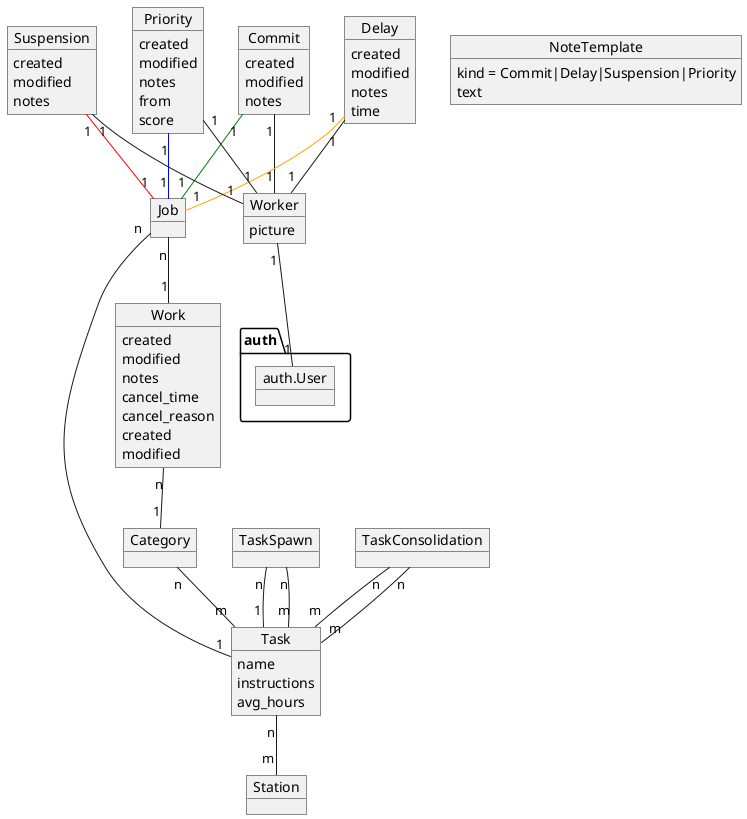 @startuml

/'

Each time the workshop receives a new order, each single item to be created is
stored as a `Work` in the Iris site.

Works track creation and modification times, can have notes and can be
cancelled.

'/

object Work

Work : created
Work : modified
Work : notes
Work : cancel_time
Work : cancel_reason

/'

Each work will be part of a `Category`. Categories will map each work to a set
of tasks (`Task` objects).

Each task has individual `instructions` and a simple `name`.

When a new work is created, the category is checked and an appropriate set of
jobs are created (`Job` objects). Each of this jobs, when completed, will span
extra works according to another model called `TaskSpawn`. Also, some tasks
will be spawned when a set of tasks for the same line are completed (only when
they are all completed). This tasks depending on sets of tasks are kept in the
model `TaskConsolidation`.

'/

object Category

Work "n" -- "1" Category

object Task

Category "n" -- "m" Task

Task : name
Task : instructions

object Job

Job "n" -- "1" Task
Job "n" -- "1" Work

object TaskSpawn
object TaskConsolidation

TaskSpawn "n" -- "1" Task
TaskSpawn "n" -- "m" Task
TaskConsolidation "n" -- "m" Task
TaskConsolidation "n" -- "m" Task

/'

The items in the models `Task`, `Category`, `TaskSpawn` and `TaskConsolidation`
represent trees of works needed to consider an order fulfilled.

The works can be completed by any worker, identified in the model `Worker` and
connected to an Django `User`. The works are marked as completed creating a new
item in another model called `Commit`.

Worker can have a picture to ease visual identification in the site views.

'/

object Worker
object auth.User

Worker "1" -- "1" auth.User

Worker : picture

object Commit

Commit "1" -[#green]- "1" Job
Commit "1" -- "1" Worker

/'

The items in `Work` and `Commit` are timestamped to keep track of the amount of
time needed by each item in an Order and offer proper estimations and reports.
For the estimations, information about average times needed per task will be
recorded in the `Task` model. The commits also have `notes`.

'/

Work : created
Work : modified
Commit : created
Commit : modified
Commit : notes
Task : avg_hours

/'

The main purpose of the Iris site is to keep a list of station profiles in a
`Station` model and offer a detail page for each station when the workers in
the station can see the tasks pending work and the information needed for each
task. The secondary purpose is to help with the estimation of order completion
times and the tertiary purpose is to offer insights into work efficiency and
performance.

'/

object Station

Task "n" -- "m" Station

/'

The interface will be keep as simple as possible and will have utilities to
ease the interaction using touch screens. A simple way to switch between
workers profiles or an alternative should be provided. Also, a system for
adding common notes using a few touches may be helpful.

'/

object NoteTemplate
NoteTemplate : kind = Commit|Delay|Suspension|Priority
NoteTemplate : text

/'

Abnormal workflows in works will be handled using extra models:

'/

/'

- The `Delay` model, with a specific time specified to hide the work in the
  station during that time and a note.

'/

object Delay

Delay "1" -[#orange]- "1" Job
Delay "1" -- "1" Worker

Delay : created
Delay : modified
Delay : notes
Delay : time

/'

- The `Suspension` model, for halts in works without time estimations, also
  with a note.

'/

object Suspension

Suspension "1" -[#red]- "1" Job
Suspension "1" -- "1" Worker

Suspension : created
Suspension : modified
Suspension : notes

/'

- The `Priority` model, to give extra priority to certain work from a specific
  date. This will override the default FIFO order for works with a different
  score. The higher the score the higher the priority.

'/

object Priority

Priority "1" -[#blue]- "1" Job
Priority "1" -- "1" Worker

Priority : created
Priority : modified
Priority : notes
Priority : from
Priority : score

/'

A system of alerts to handle delays or suspensions is also considerably useful
to have, but in the meantime, an screen to show them should be enough.

'/

@enduml

